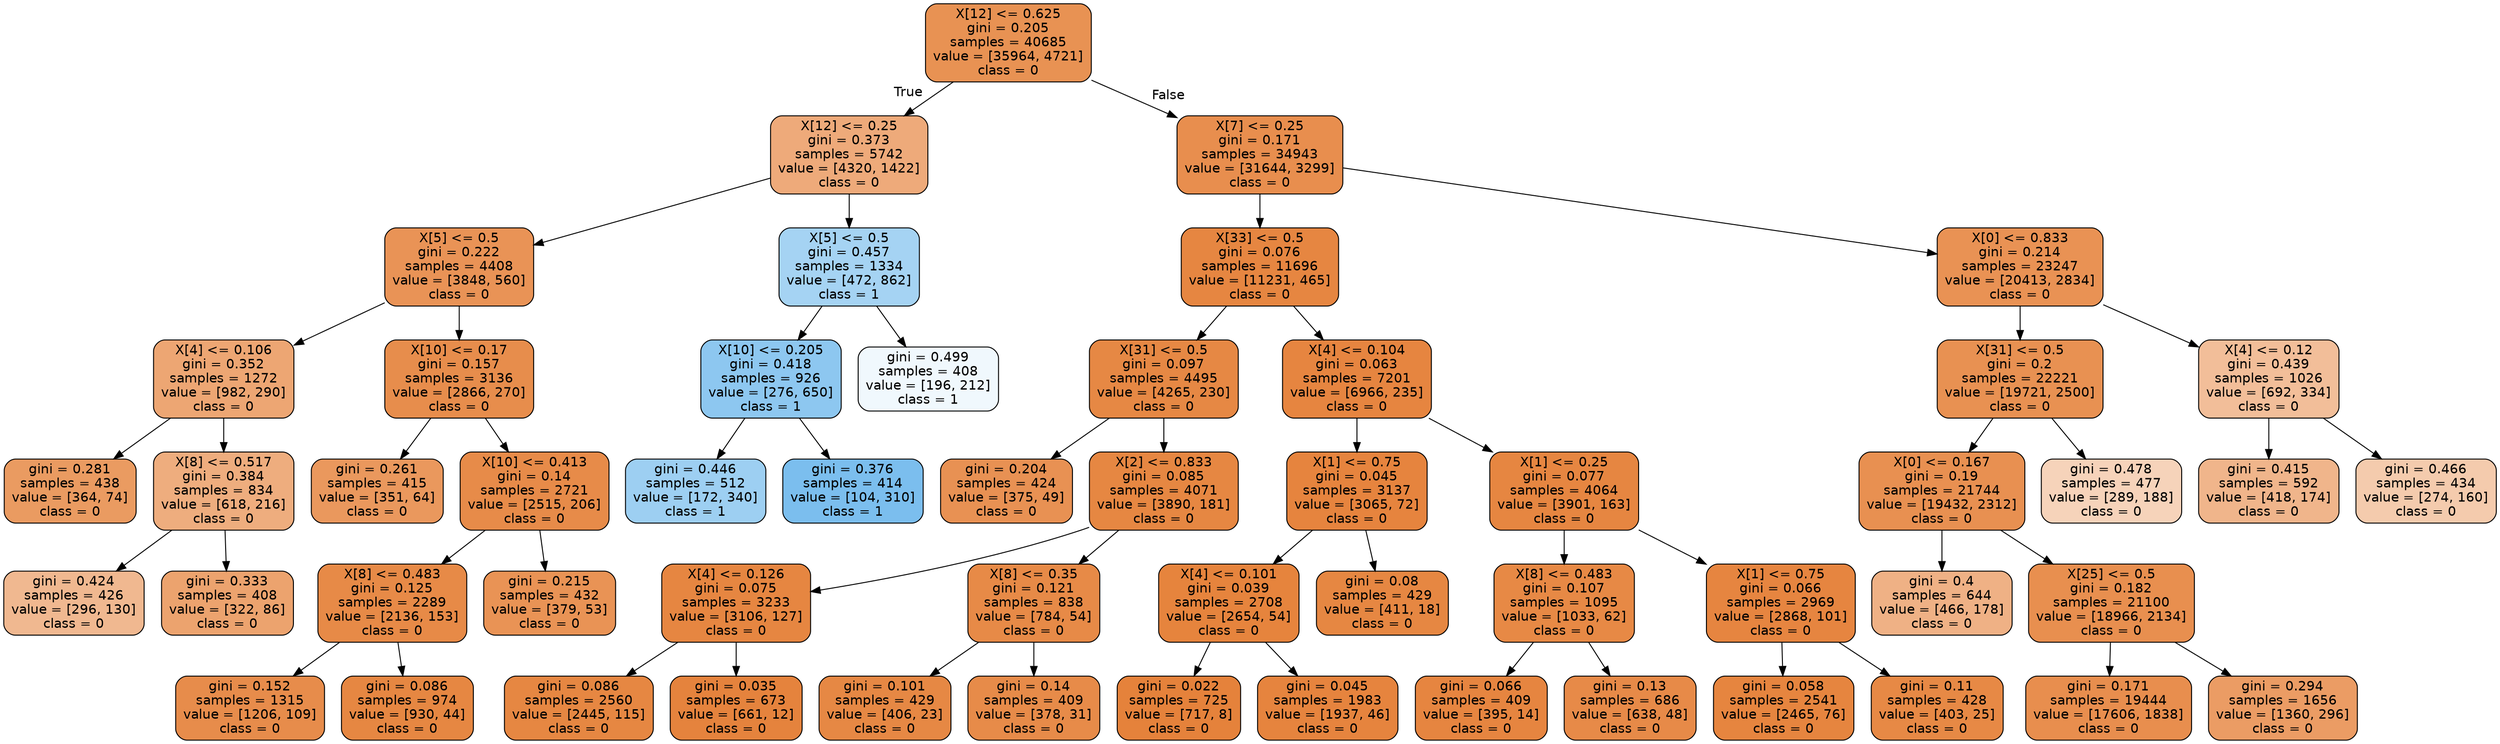 digraph Tree {
node [shape=box, style="filled, rounded", color="black", fontname=helvetica] ;
edge [fontname=helvetica] ;
0 [label="X[12] <= 0.625\ngini = 0.205\nsamples = 40685\nvalue = [35964, 4721]\nclass = 0", fillcolor="#e89253"] ;
1 [label="X[12] <= 0.25\ngini = 0.373\nsamples = 5742\nvalue = [4320, 1422]\nclass = 0", fillcolor="#eeaa7a"] ;
0 -> 1 [labeldistance=2.5, labelangle=45, headlabel="True"] ;
2 [label="X[5] <= 0.5\ngini = 0.222\nsamples = 4408\nvalue = [3848, 560]\nclass = 0", fillcolor="#e99356"] ;
1 -> 2 ;
3 [label="X[4] <= 0.106\ngini = 0.352\nsamples = 1272\nvalue = [982, 290]\nclass = 0", fillcolor="#eda673"] ;
2 -> 3 ;
4 [label="gini = 0.281\nsamples = 438\nvalue = [364, 74]\nclass = 0", fillcolor="#ea9b61"] ;
3 -> 4 ;
5 [label="X[8] <= 0.517\ngini = 0.384\nsamples = 834\nvalue = [618, 216]\nclass = 0", fillcolor="#eead7e"] ;
3 -> 5 ;
6 [label="gini = 0.424\nsamples = 426\nvalue = [296, 130]\nclass = 0", fillcolor="#f0b890"] ;
5 -> 6 ;
7 [label="gini = 0.333\nsamples = 408\nvalue = [322, 86]\nclass = 0", fillcolor="#eca36e"] ;
5 -> 7 ;
8 [label="X[10] <= 0.17\ngini = 0.157\nsamples = 3136\nvalue = [2866, 270]\nclass = 0", fillcolor="#e78d4c"] ;
2 -> 8 ;
9 [label="gini = 0.261\nsamples = 415\nvalue = [351, 64]\nclass = 0", fillcolor="#ea985d"] ;
8 -> 9 ;
10 [label="X[10] <= 0.413\ngini = 0.14\nsamples = 2721\nvalue = [2515, 206]\nclass = 0", fillcolor="#e78b49"] ;
8 -> 10 ;
11 [label="X[8] <= 0.483\ngini = 0.125\nsamples = 2289\nvalue = [2136, 153]\nclass = 0", fillcolor="#e78a47"] ;
10 -> 11 ;
12 [label="gini = 0.152\nsamples = 1315\nvalue = [1206, 109]\nclass = 0", fillcolor="#e78c4b"] ;
11 -> 12 ;
13 [label="gini = 0.086\nsamples = 974\nvalue = [930, 44]\nclass = 0", fillcolor="#e68742"] ;
11 -> 13 ;
14 [label="gini = 0.215\nsamples = 432\nvalue = [379, 53]\nclass = 0", fillcolor="#e99355"] ;
10 -> 14 ;
15 [label="X[5] <= 0.5\ngini = 0.457\nsamples = 1334\nvalue = [472, 862]\nclass = 1", fillcolor="#a5d3f3"] ;
1 -> 15 ;
16 [label="X[10] <= 0.205\ngini = 0.418\nsamples = 926\nvalue = [276, 650]\nclass = 1", fillcolor="#8dc7f0"] ;
15 -> 16 ;
17 [label="gini = 0.446\nsamples = 512\nvalue = [172, 340]\nclass = 1", fillcolor="#9dcff2"] ;
16 -> 17 ;
18 [label="gini = 0.376\nsamples = 414\nvalue = [104, 310]\nclass = 1", fillcolor="#7bbeee"] ;
16 -> 18 ;
19 [label="gini = 0.499\nsamples = 408\nvalue = [196, 212]\nclass = 1", fillcolor="#f0f8fd"] ;
15 -> 19 ;
20 [label="X[7] <= 0.25\ngini = 0.171\nsamples = 34943\nvalue = [31644, 3299]\nclass = 0", fillcolor="#e88e4e"] ;
0 -> 20 [labeldistance=2.5, labelangle=-45, headlabel="False"] ;
21 [label="X[33] <= 0.5\ngini = 0.076\nsamples = 11696\nvalue = [11231, 465]\nclass = 0", fillcolor="#e68641"] ;
20 -> 21 ;
22 [label="X[31] <= 0.5\ngini = 0.097\nsamples = 4495\nvalue = [4265, 230]\nclass = 0", fillcolor="#e68844"] ;
21 -> 22 ;
23 [label="gini = 0.204\nsamples = 424\nvalue = [375, 49]\nclass = 0", fillcolor="#e89153"] ;
22 -> 23 ;
24 [label="X[2] <= 0.833\ngini = 0.085\nsamples = 4071\nvalue = [3890, 181]\nclass = 0", fillcolor="#e68742"] ;
22 -> 24 ;
25 [label="X[4] <= 0.126\ngini = 0.075\nsamples = 3233\nvalue = [3106, 127]\nclass = 0", fillcolor="#e68641"] ;
24 -> 25 ;
26 [label="gini = 0.086\nsamples = 2560\nvalue = [2445, 115]\nclass = 0", fillcolor="#e68742"] ;
25 -> 26 ;
27 [label="gini = 0.035\nsamples = 673\nvalue = [661, 12]\nclass = 0", fillcolor="#e5833d"] ;
25 -> 27 ;
28 [label="X[8] <= 0.35\ngini = 0.121\nsamples = 838\nvalue = [784, 54]\nclass = 0", fillcolor="#e78a47"] ;
24 -> 28 ;
29 [label="gini = 0.101\nsamples = 429\nvalue = [406, 23]\nclass = 0", fillcolor="#e68844"] ;
28 -> 29 ;
30 [label="gini = 0.14\nsamples = 409\nvalue = [378, 31]\nclass = 0", fillcolor="#e78b49"] ;
28 -> 30 ;
31 [label="X[4] <= 0.104\ngini = 0.063\nsamples = 7201\nvalue = [6966, 235]\nclass = 0", fillcolor="#e68540"] ;
21 -> 31 ;
32 [label="X[1] <= 0.75\ngini = 0.045\nsamples = 3137\nvalue = [3065, 72]\nclass = 0", fillcolor="#e6843e"] ;
31 -> 32 ;
33 [label="X[4] <= 0.101\ngini = 0.039\nsamples = 2708\nvalue = [2654, 54]\nclass = 0", fillcolor="#e6843d"] ;
32 -> 33 ;
34 [label="gini = 0.022\nsamples = 725\nvalue = [717, 8]\nclass = 0", fillcolor="#e5823b"] ;
33 -> 34 ;
35 [label="gini = 0.045\nsamples = 1983\nvalue = [1937, 46]\nclass = 0", fillcolor="#e6843e"] ;
33 -> 35 ;
36 [label="gini = 0.08\nsamples = 429\nvalue = [411, 18]\nclass = 0", fillcolor="#e68742"] ;
32 -> 36 ;
37 [label="X[1] <= 0.25\ngini = 0.077\nsamples = 4064\nvalue = [3901, 163]\nclass = 0", fillcolor="#e68641"] ;
31 -> 37 ;
38 [label="X[8] <= 0.483\ngini = 0.107\nsamples = 1095\nvalue = [1033, 62]\nclass = 0", fillcolor="#e78945"] ;
37 -> 38 ;
39 [label="gini = 0.066\nsamples = 409\nvalue = [395, 14]\nclass = 0", fillcolor="#e68540"] ;
38 -> 39 ;
40 [label="gini = 0.13\nsamples = 686\nvalue = [638, 48]\nclass = 0", fillcolor="#e78a48"] ;
38 -> 40 ;
41 [label="X[1] <= 0.75\ngini = 0.066\nsamples = 2969\nvalue = [2868, 101]\nclass = 0", fillcolor="#e68540"] ;
37 -> 41 ;
42 [label="gini = 0.058\nsamples = 2541\nvalue = [2465, 76]\nclass = 0", fillcolor="#e6853f"] ;
41 -> 42 ;
43 [label="gini = 0.11\nsamples = 428\nvalue = [403, 25]\nclass = 0", fillcolor="#e78945"] ;
41 -> 43 ;
44 [label="X[0] <= 0.833\ngini = 0.214\nsamples = 23247\nvalue = [20413, 2834]\nclass = 0", fillcolor="#e99254"] ;
20 -> 44 ;
45 [label="X[31] <= 0.5\ngini = 0.2\nsamples = 22221\nvalue = [19721, 2500]\nclass = 0", fillcolor="#e89152"] ;
44 -> 45 ;
46 [label="X[0] <= 0.167\ngini = 0.19\nsamples = 21744\nvalue = [19432, 2312]\nclass = 0", fillcolor="#e89051"] ;
45 -> 46 ;
47 [label="gini = 0.4\nsamples = 644\nvalue = [466, 178]\nclass = 0", fillcolor="#efb185"] ;
46 -> 47 ;
48 [label="X[25] <= 0.5\ngini = 0.182\nsamples = 21100\nvalue = [18966, 2134]\nclass = 0", fillcolor="#e88f4f"] ;
46 -> 48 ;
49 [label="gini = 0.171\nsamples = 19444\nvalue = [17606, 1838]\nclass = 0", fillcolor="#e88e4e"] ;
48 -> 49 ;
50 [label="gini = 0.294\nsamples = 1656\nvalue = [1360, 296]\nclass = 0", fillcolor="#eb9c64"] ;
48 -> 50 ;
51 [label="gini = 0.478\nsamples = 477\nvalue = [289, 188]\nclass = 0", fillcolor="#f6d3ba"] ;
45 -> 51 ;
52 [label="X[4] <= 0.12\ngini = 0.439\nsamples = 1026\nvalue = [692, 334]\nclass = 0", fillcolor="#f2be99"] ;
44 -> 52 ;
53 [label="gini = 0.415\nsamples = 592\nvalue = [418, 174]\nclass = 0", fillcolor="#f0b58b"] ;
52 -> 53 ;
54 [label="gini = 0.466\nsamples = 434\nvalue = [274, 160]\nclass = 0", fillcolor="#f4cbad"] ;
52 -> 54 ;
}